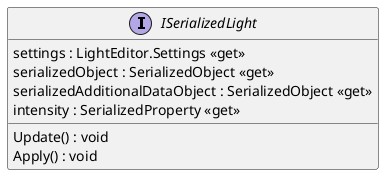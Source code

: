 @startuml
interface ISerializedLight {
    settings : LightEditor.Settings <<get>>
    serializedObject : SerializedObject <<get>>
    serializedAdditionalDataObject : SerializedObject <<get>>
    intensity : SerializedProperty <<get>>
    Update() : void
    Apply() : void
}
@enduml
